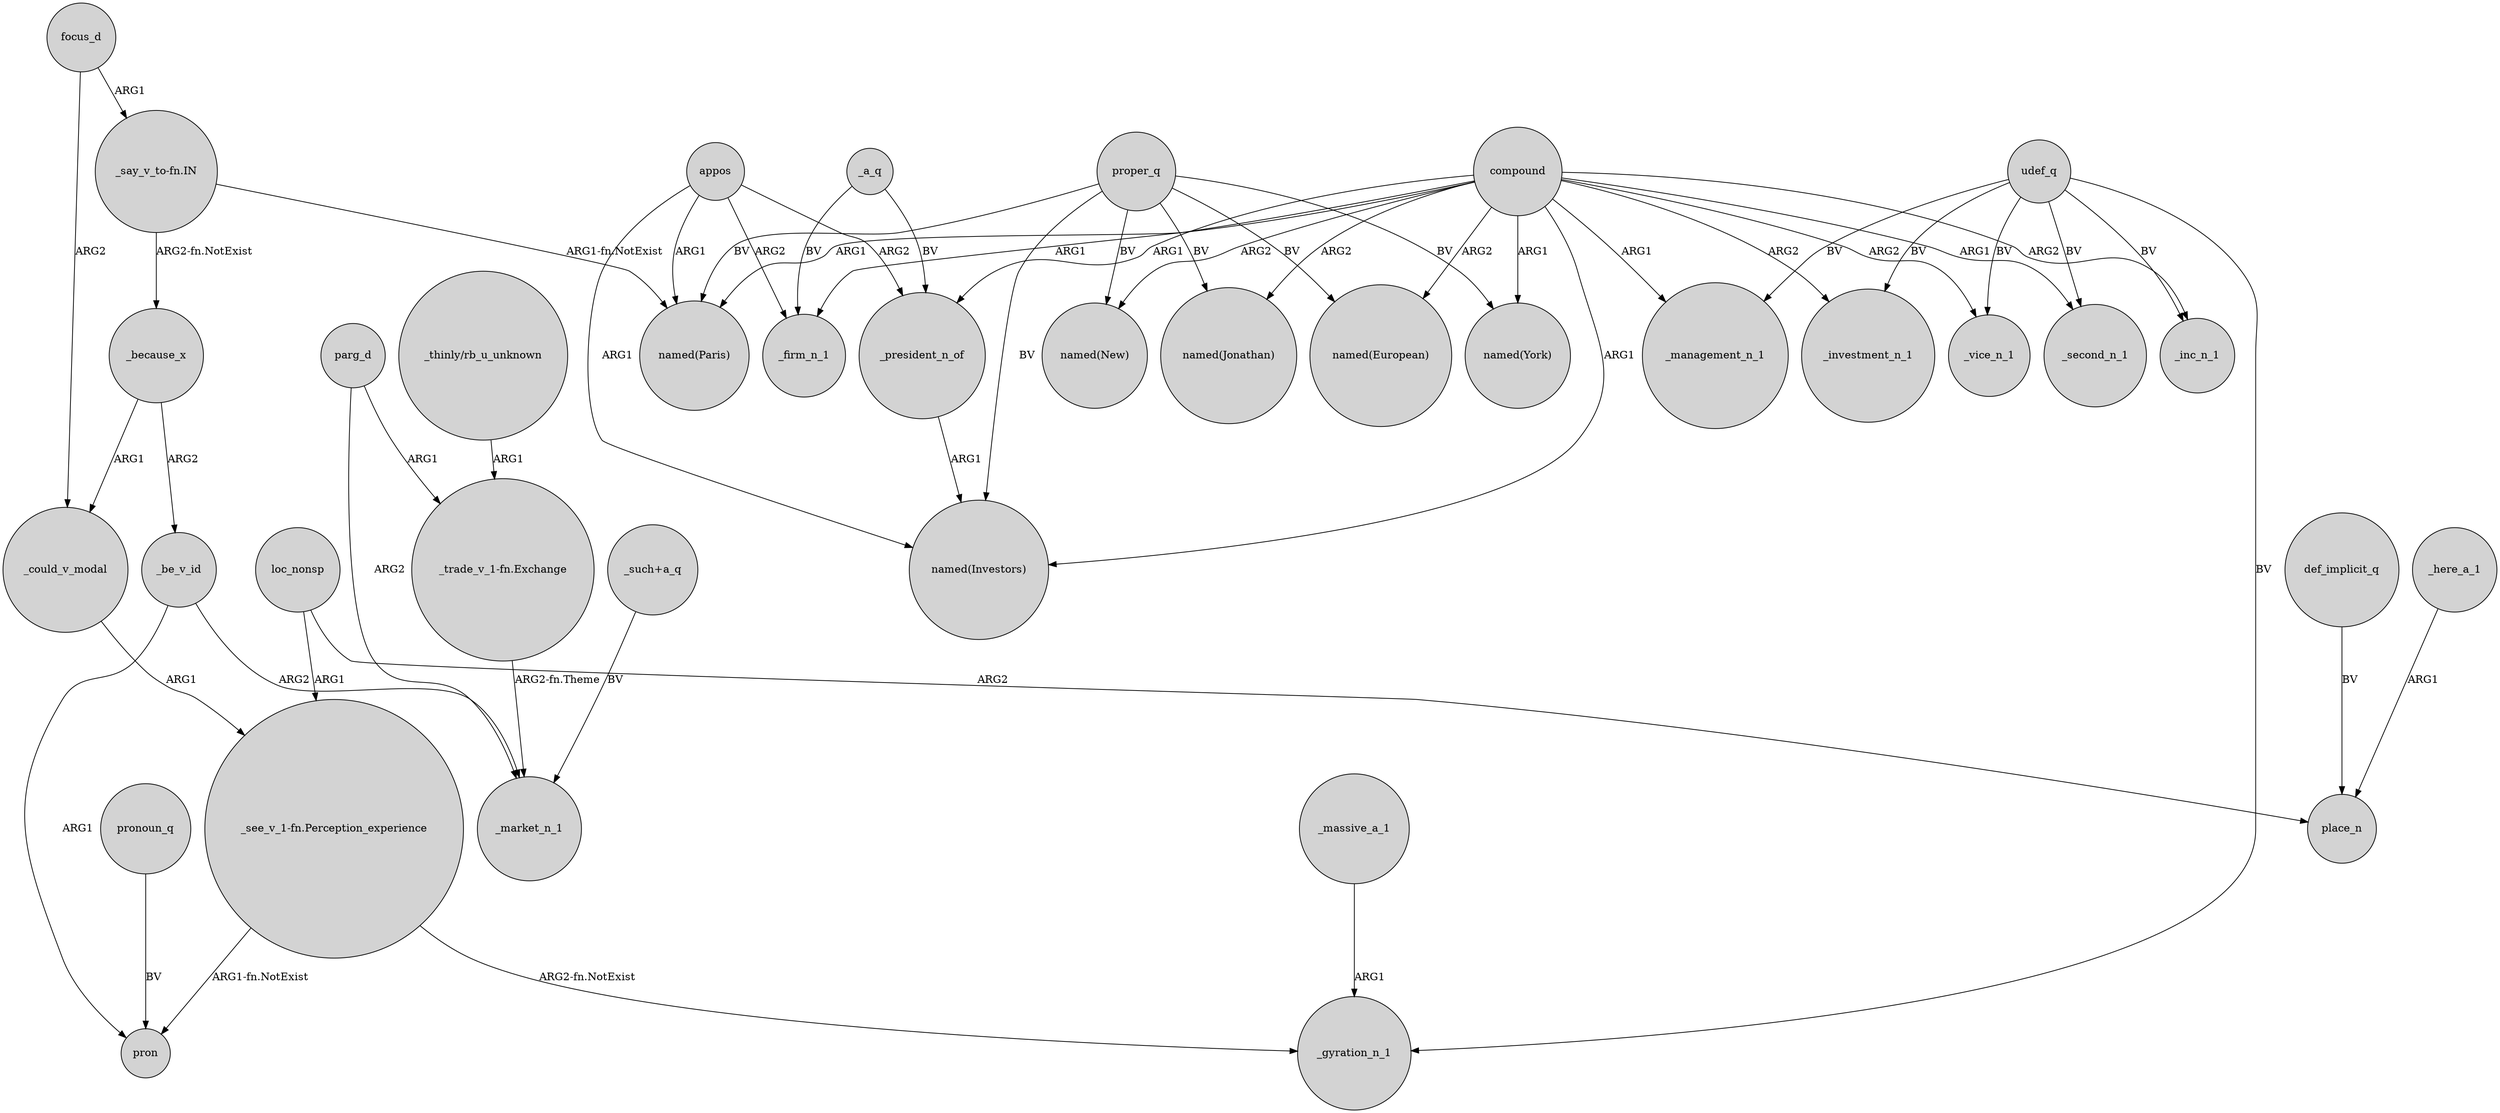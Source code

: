 digraph {
	node [shape=circle style=filled]
	focus_d -> _could_v_modal [label=ARG2]
	udef_q -> _gyration_n_1 [label=BV]
	"_say_v_to-fn.IN" -> "named(Paris)" [label="ARG1-fn.NotExist"]
	compound -> _vice_n_1 [label=ARG2]
	_here_a_1 -> place_n [label=ARG1]
	udef_q -> _inc_n_1 [label=BV]
	compound -> "named(New)" [label=ARG2]
	appos -> _firm_n_1 [label=ARG2]
	loc_nonsp -> "_see_v_1-fn.Perception_experience" [label=ARG1]
	"_say_v_to-fn.IN" -> _because_x [label="ARG2-fn.NotExist"]
	parg_d -> "_trade_v_1-fn.Exchange" [label=ARG1]
	_because_x -> _could_v_modal [label=ARG1]
	proper_q -> "named(New)" [label=BV]
	compound -> "named(Jonathan)" [label=ARG2]
	_a_q -> _firm_n_1 [label=BV]
	compound -> "named(Investors)" [label=ARG1]
	compound -> _investment_n_1 [label=ARG2]
	def_implicit_q -> place_n [label=BV]
	compound -> "named(Paris)" [label=ARG1]
	udef_q -> _management_n_1 [label=BV]
	_be_v_id -> pron [label=ARG1]
	udef_q -> _vice_n_1 [label=BV]
	"_see_v_1-fn.Perception_experience" -> _gyration_n_1 [label="ARG2-fn.NotExist"]
	_massive_a_1 -> _gyration_n_1 [label=ARG1]
	parg_d -> _market_n_1 [label=ARG2]
	appos -> _president_n_of [label=ARG2]
	pronoun_q -> pron [label=BV]
	_be_v_id -> _market_n_1 [label=ARG2]
	"_trade_v_1-fn.Exchange" -> _market_n_1 [label="ARG2-fn.Theme"]
	compound -> "named(York)" [label=ARG1]
	compound -> _president_n_of [label=ARG1]
	udef_q -> _second_n_1 [label=BV]
	appos -> "named(Paris)" [label=ARG1]
	appos -> "named(Investors)" [label=ARG1]
	proper_q -> "named(Paris)" [label=BV]
	compound -> _firm_n_1 [label=ARG1]
	"_thinly/rb_u_unknown" -> "_trade_v_1-fn.Exchange" [label=ARG1]
	_a_q -> _president_n_of [label=BV]
	"_such+a_q" -> _market_n_1 [label=BV]
	_because_x -> _be_v_id [label=ARG2]
	loc_nonsp -> place_n [label=ARG2]
	udef_q -> _investment_n_1 [label=BV]
	_could_v_modal -> "_see_v_1-fn.Perception_experience" [label=ARG1]
	"_see_v_1-fn.Perception_experience" -> pron [label="ARG1-fn.NotExist"]
	compound -> "named(European)" [label=ARG2]
	compound -> _second_n_1 [label=ARG1]
	proper_q -> "named(York)" [label=BV]
	proper_q -> "named(Investors)" [label=BV]
	proper_q -> "named(Jonathan)" [label=BV]
	_president_n_of -> "named(Investors)" [label=ARG1]
	compound -> _inc_n_1 [label=ARG2]
	compound -> _management_n_1 [label=ARG1]
	proper_q -> "named(European)" [label=BV]
	focus_d -> "_say_v_to-fn.IN" [label=ARG1]
}
